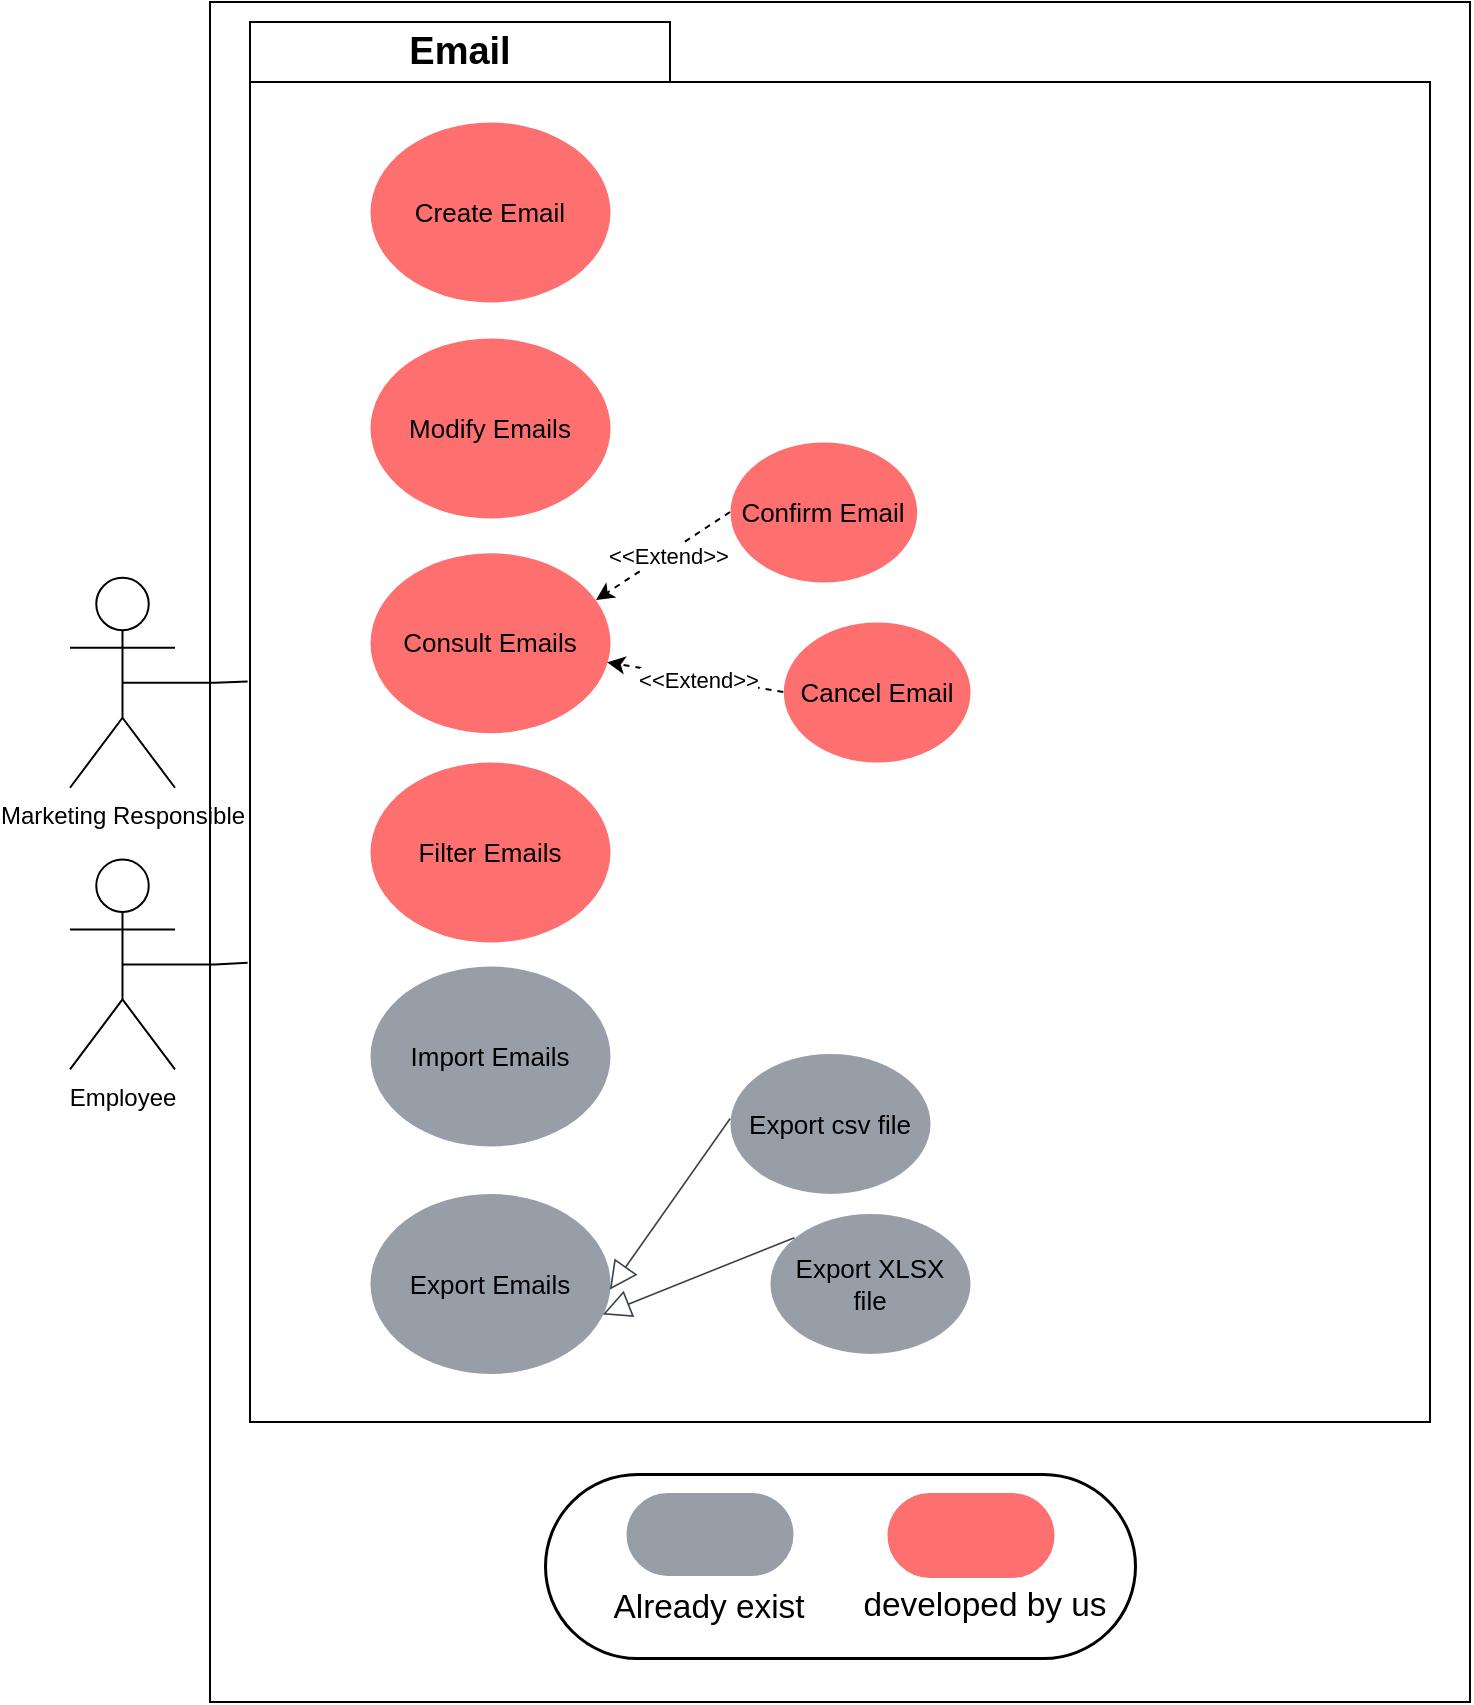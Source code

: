 <mxfile version="27.0.3">
  <diagram name="Page-1" id="5Rc6Ezho4QFnXNCgOh6-">
    <mxGraphModel dx="3204" dy="1238" grid="1" gridSize="10" guides="1" tooltips="1" connect="1" arrows="1" fold="1" page="1" pageScale="1" pageWidth="827" pageHeight="1169" math="0" shadow="0">
      <root>
        <mxCell id="0" />
        <mxCell id="1" parent="0" />
        <mxCell id="T7Y7Nt0oXqHKT2gE6_8J-78" value="" style="rounded=0;whiteSpace=wrap;html=1;" vertex="1" parent="1">
          <mxGeometry x="-410" y="150" width="630" height="850" as="geometry" />
        </mxCell>
        <mxCell id="T7Y7Nt0oXqHKT2gE6_8J-1" value="Email" style="shape=folder;fontStyle=1;tabWidth=210;tabHeight=30;tabPosition=left;html=1;boundedLbl=1;labelInHeader=1;container=0;collapsible=0;whiteSpace=wrap;fontSize=19;" vertex="1" parent="1">
          <mxGeometry x="-390" y="160" width="590" height="700" as="geometry" />
        </mxCell>
        <mxCell id="T7Y7Nt0oXqHKT2gE6_8J-2" value="Marketing Responsible" style="shape=umlActor;verticalLabelPosition=bottom;verticalAlign=top;html=1;outlineConnect=0;" vertex="1" parent="1">
          <mxGeometry x="-480" y="437.88" width="52.5" height="105" as="geometry" />
        </mxCell>
        <mxCell id="T7Y7Nt0oXqHKT2gE6_8J-5" value="Export csv file" style="html=1;overflow=block;blockSpacing=1;whiteSpace=wrap;ellipse;fontSize=13;spacing=3.8;strokeOpacity=0;fillOpacity=100;rounded=1;absoluteArcSize=1;arcSize=9;fillColor=#979ea8;strokeWidth=1.5;lucidId=2WIeNPYyiRF.;" vertex="1" parent="1">
          <mxGeometry x="-150.0" y="675.712" width="100" height="70" as="geometry" />
        </mxCell>
        <mxCell id="T7Y7Nt0oXqHKT2gE6_8J-6" value="Export XLSX file" style="html=1;overflow=block;blockSpacing=1;whiteSpace=wrap;ellipse;fontSize=13;spacing=3.8;strokeOpacity=0;fillOpacity=100;rounded=1;absoluteArcSize=1;arcSize=9;fillColor=#979ea8;strokeWidth=1.5;lucidId=oXIemN2lJ.WZ;" vertex="1" parent="1">
          <mxGeometry x="-130" y="755.712" width="100" height="70" as="geometry" />
        </mxCell>
        <mxCell id="T7Y7Nt0oXqHKT2gE6_8J-23" value="Import Emails" style="html=1;overflow=block;blockSpacing=1;whiteSpace=wrap;ellipse;fontSize=13;spacing=3.8;strokeOpacity=0;fillOpacity=100;rounded=1;absoluteArcSize=1;arcSize=9;fillColor=#979ea8;strokeWidth=1.5;lucidId=~yIeRCyaMfPm;" vertex="1" parent="1">
          <mxGeometry x="-330" y="631.996" width="120" height="90" as="geometry" />
        </mxCell>
        <mxCell id="T7Y7Nt0oXqHKT2gE6_8J-24" value="Modify Emails" style="html=1;overflow=block;blockSpacing=1;whiteSpace=wrap;ellipse;fontSize=13;spacing=3.8;strokeOpacity=0;fillOpacity=100;rounded=1;absoluteArcSize=1;arcSize=9;fillColor=#fe7070;strokeWidth=1.5;lucidId=1yIeQ48BPR4-;" vertex="1" parent="1">
          <mxGeometry x="-330" y="318.002" width="120" height="90" as="geometry" />
        </mxCell>
        <mxCell id="T7Y7Nt0oXqHKT2gE6_8J-25" value="Create Email" style="html=1;overflow=block;blockSpacing=1;whiteSpace=wrap;ellipse;fontSize=13;spacing=3.8;strokeOpacity=0;fillOpacity=100;rounded=1;absoluteArcSize=1;arcSize=9;fillColor=#fe7070;strokeWidth=1.5;lucidId=~xIeha3OeAVz;" vertex="1" parent="1">
          <mxGeometry x="-330" y="209.999" width="120" height="90" as="geometry" />
        </mxCell>
        <mxCell id="T7Y7Nt0oXqHKT2gE6_8J-26" value="Export Emails" style="html=1;overflow=block;blockSpacing=1;whiteSpace=wrap;ellipse;fontSize=13;spacing=3.8;strokeOpacity=0;fillOpacity=100;rounded=1;absoluteArcSize=1;arcSize=9;fillColor=#979ea8;strokeWidth=1.5;lucidId=1VIeGqV82j3G;" vertex="1" parent="1">
          <mxGeometry x="-330" y="745.713" width="120" height="90" as="geometry" />
        </mxCell>
        <mxCell id="T7Y7Nt0oXqHKT2gE6_8J-27" value="" style="html=1;jettySize=18;whiteSpace=wrap;fontSize=13;strokeColor=#3a414a;strokeOpacity=100;strokeWidth=0.8;rounded=0;startArrow=none;endArrow=block;endFill=0;endSize=12;exitX=0.122;exitY=0.173;exitPerimeter=0;entryX=0.97;entryY=0.672;entryPerimeter=0;lucidId=KYIeURdQv7Vc;" edge="1" parent="1" source="T7Y7Nt0oXqHKT2gE6_8J-6" target="T7Y7Nt0oXqHKT2gE6_8J-26">
          <mxGeometry width="100" height="100" relative="1" as="geometry">
            <Array as="points" />
          </mxGeometry>
        </mxCell>
        <mxCell id="T7Y7Nt0oXqHKT2gE6_8J-28" value="" style="html=1;jettySize=18;whiteSpace=wrap;fontSize=13;strokeColor=#3a414a;strokeOpacity=100;strokeWidth=0.8;rounded=0;startArrow=none;endArrow=block;endFill=0;endSize=12;exitX=0.001;exitY=0.465;exitPerimeter=0;entryX=0.999;entryY=0.535;entryPerimeter=0;lucidId=GYIe1NvaI2Ca;" edge="1" parent="1" source="T7Y7Nt0oXqHKT2gE6_8J-5" target="T7Y7Nt0oXqHKT2gE6_8J-26">
          <mxGeometry width="100" height="100" relative="1" as="geometry">
            <Array as="points" />
          </mxGeometry>
        </mxCell>
        <mxCell id="T7Y7Nt0oXqHKT2gE6_8J-29" value="Consult Emails" style="html=1;overflow=block;blockSpacing=1;whiteSpace=wrap;ellipse;fontSize=13;spacing=3.8;strokeOpacity=0;fillOpacity=100;rounded=1;absoluteArcSize=1;arcSize=9;fillColor=#fe7070;strokeWidth=1.5;lucidId=1yIeQ48BPR4-;" vertex="1" parent="1">
          <mxGeometry x="-330" y="425.353" width="120" height="90" as="geometry" />
        </mxCell>
        <mxCell id="T7Y7Nt0oXqHKT2gE6_8J-30" style="edgeStyle=orthogonalEdgeStyle;rounded=0;orthogonalLoop=1;jettySize=auto;html=1;exitX=0.5;exitY=0.5;exitDx=0;exitDy=0;exitPerimeter=0;entryX=-0.002;entryY=0.471;entryDx=0;entryDy=0;entryPerimeter=0;endArrow=none;startFill=0;" edge="1" parent="1" source="T7Y7Nt0oXqHKT2gE6_8J-2" target="T7Y7Nt0oXqHKT2gE6_8J-1">
          <mxGeometry relative="1" as="geometry" />
        </mxCell>
        <mxCell id="T7Y7Nt0oXqHKT2gE6_8J-31" value="Employee" style="shape=umlActor;verticalLabelPosition=bottom;verticalAlign=top;html=1;outlineConnect=0;" vertex="1" parent="1">
          <mxGeometry x="-480" y="578.71" width="52.5" height="105" as="geometry" />
        </mxCell>
        <mxCell id="T7Y7Nt0oXqHKT2gE6_8J-32" style="edgeStyle=orthogonalEdgeStyle;rounded=0;orthogonalLoop=1;jettySize=auto;html=1;exitX=0.5;exitY=0.5;exitDx=0;exitDy=0;exitPerimeter=0;entryX=-0.002;entryY=0.672;entryDx=0;entryDy=0;entryPerimeter=0;endArrow=none;startFill=0;" edge="1" parent="1" source="T7Y7Nt0oXqHKT2gE6_8J-31" target="T7Y7Nt0oXqHKT2gE6_8J-1">
          <mxGeometry relative="1" as="geometry" />
        </mxCell>
        <mxCell id="T7Y7Nt0oXqHKT2gE6_8J-67" value="Filter Emails" style="html=1;overflow=block;blockSpacing=1;whiteSpace=wrap;ellipse;fontSize=13;spacing=3.8;strokeOpacity=0;fillOpacity=100;rounded=1;absoluteArcSize=1;arcSize=9;fillColor=#fe7070;strokeWidth=1.5;lucidId=1yIeQ48BPR4-;" vertex="1" parent="1">
          <mxGeometry x="-330" y="530.003" width="120" height="90" as="geometry" />
        </mxCell>
        <mxCell id="T7Y7Nt0oXqHKT2gE6_8J-68" style="rounded=0;orthogonalLoop=1;jettySize=auto;html=1;exitX=0;exitY=0.5;exitDx=0;exitDy=0;dashed=1;" edge="1" parent="1" source="T7Y7Nt0oXqHKT2gE6_8J-70">
          <mxGeometry relative="1" as="geometry">
            <mxPoint x="-217" y="449" as="targetPoint" />
          </mxGeometry>
        </mxCell>
        <mxCell id="T7Y7Nt0oXqHKT2gE6_8J-69" value="&amp;lt;&amp;lt;Extend&amp;gt;&amp;gt;" style="edgeLabel;html=1;align=center;verticalAlign=middle;resizable=0;points=[];" vertex="1" connectable="0" parent="T7Y7Nt0oXqHKT2gE6_8J-68">
          <mxGeometry x="-0.036" y="1" relative="1" as="geometry">
            <mxPoint as="offset" />
          </mxGeometry>
        </mxCell>
        <mxCell id="T7Y7Nt0oXqHKT2gE6_8J-70" value="Confirm Email" style="html=1;overflow=block;blockSpacing=1;whiteSpace=wrap;ellipse;fontSize=13;spacing=3.8;strokeOpacity=0;fillOpacity=100;rounded=1;absoluteArcSize=1;arcSize=9;fillColor=#fe7070;strokeWidth=1.5;lucidId=1yIeQ48BPR4-;" vertex="1" parent="1">
          <mxGeometry x="-150" y="370.003" width="93.34" height="70" as="geometry" />
        </mxCell>
        <mxCell id="T7Y7Nt0oXqHKT2gE6_8J-75" style="rounded=0;orthogonalLoop=1;jettySize=auto;html=1;exitX=0;exitY=0.5;exitDx=0;exitDy=0;dashed=1;" edge="1" parent="1" source="T7Y7Nt0oXqHKT2gE6_8J-77" target="T7Y7Nt0oXqHKT2gE6_8J-29">
          <mxGeometry relative="1" as="geometry">
            <mxPoint x="-230.34" y="539.87" as="targetPoint" />
          </mxGeometry>
        </mxCell>
        <mxCell id="T7Y7Nt0oXqHKT2gE6_8J-76" value="&amp;lt;&amp;lt;Extend&amp;gt;&amp;gt;" style="edgeLabel;html=1;align=center;verticalAlign=middle;resizable=0;points=[];" vertex="1" connectable="0" parent="T7Y7Nt0oXqHKT2gE6_8J-75">
          <mxGeometry x="-0.036" y="1" relative="1" as="geometry">
            <mxPoint as="offset" />
          </mxGeometry>
        </mxCell>
        <mxCell id="T7Y7Nt0oXqHKT2gE6_8J-77" value="Cancel Email" style="html=1;overflow=block;blockSpacing=1;whiteSpace=wrap;ellipse;fontSize=13;spacing=3.8;strokeOpacity=0;fillOpacity=100;rounded=1;absoluteArcSize=1;arcSize=9;fillColor=#fe7070;strokeWidth=1.5;lucidId=1yIeQ48BPR4-;" vertex="1" parent="1">
          <mxGeometry x="-123.34" y="460.003" width="93.34" height="70" as="geometry" />
        </mxCell>
        <mxCell id="T7Y7Nt0oXqHKT2gE6_8J-79" value="" style="group" vertex="1" connectable="0" parent="1">
          <mxGeometry x="-242.5" y="886" width="295" height="92" as="geometry" />
        </mxCell>
        <mxCell id="T7Y7Nt0oXqHKT2gE6_8J-80" value="" style="html=1;overflow=block;blockSpacing=1;whiteSpace=wrap;fontSize=16.7;fontColor=default;spacing=3.8;strokeOpacity=100;fillOpacity=100;rounded=1;absoluteArcSize=1;arcSize=162;fillColor=#ffffff;strokeWidth=1.5;lucidId=qHtdmG4HjMHo;container=0;collapsible=0;" vertex="1" parent="T7Y7Nt0oXqHKT2gE6_8J-79">
          <mxGeometry width="295" height="92" as="geometry" />
        </mxCell>
        <mxCell id="T7Y7Nt0oXqHKT2gE6_8J-81" value="Terminator" style="html=1;overflow=block;blockSpacing=1;whiteSpace=wrap;fontSize=16.7;fontColor=#979ea8;spacing=3.8;strokeColor=#979ea8;strokeOpacity=100;fillOpacity=100;rounded=1;absoluteArcSize=1;arcSize=75;fillColor=#979ea8;strokeWidth=1.5;lucidId=IHtdpJWPwF3h;" vertex="1" parent="T7Y7Nt0oXqHKT2gE6_8J-79">
          <mxGeometry x="41.25" y="10" width="82" height="40" as="geometry" />
        </mxCell>
        <mxCell id="T7Y7Nt0oXqHKT2gE6_8J-82" value="" style="html=1;overflow=block;blockSpacing=1;whiteSpace=wrap;fontSize=16.7;fontColor=default;spacing=3.8;strokeColor=#fe7070;strokeOpacity=100;fillOpacity=100;rounded=1;absoluteArcSize=1;arcSize=82;fillColor=#fe7070;strokeWidth=1.5;lucidId=SHtdkWkZQMI-;" vertex="1" parent="T7Y7Nt0oXqHKT2gE6_8J-79">
          <mxGeometry x="171.75" y="10" width="82" height="41" as="geometry" />
        </mxCell>
        <mxCell id="T7Y7Nt0oXqHKT2gE6_8J-83" value="Already exist" style="html=1;overflow=block;blockSpacing=1;whiteSpace=wrap;fontSize=16.7;spacing=0;strokeOpacity=100;rounded=1;absoluteArcSize=1;arcSize=9;fillColor=none;strokeWidth=NaN;strokeColor=none;lucidId=mItdmbgDk1Mh;" vertex="1" parent="T7Y7Nt0oXqHKT2gE6_8J-79">
          <mxGeometry x="20" y="51" width="123" height="31" as="geometry" />
        </mxCell>
        <mxCell id="T7Y7Nt0oXqHKT2gE6_8J-84" value="developed by us" style="html=1;overflow=block;blockSpacing=1;whiteSpace=wrap;fontSize=16.7;spacing=0;strokeOpacity=100;rounded=1;absoluteArcSize=1;arcSize=9;fillColor=none;strokeWidth=NaN;strokeColor=none;lucidId=SItdEPhbv4RO;" vertex="1" parent="T7Y7Nt0oXqHKT2gE6_8J-79">
          <mxGeometry x="158.5" y="50" width="123" height="31" as="geometry" />
        </mxCell>
      </root>
    </mxGraphModel>
  </diagram>
</mxfile>
